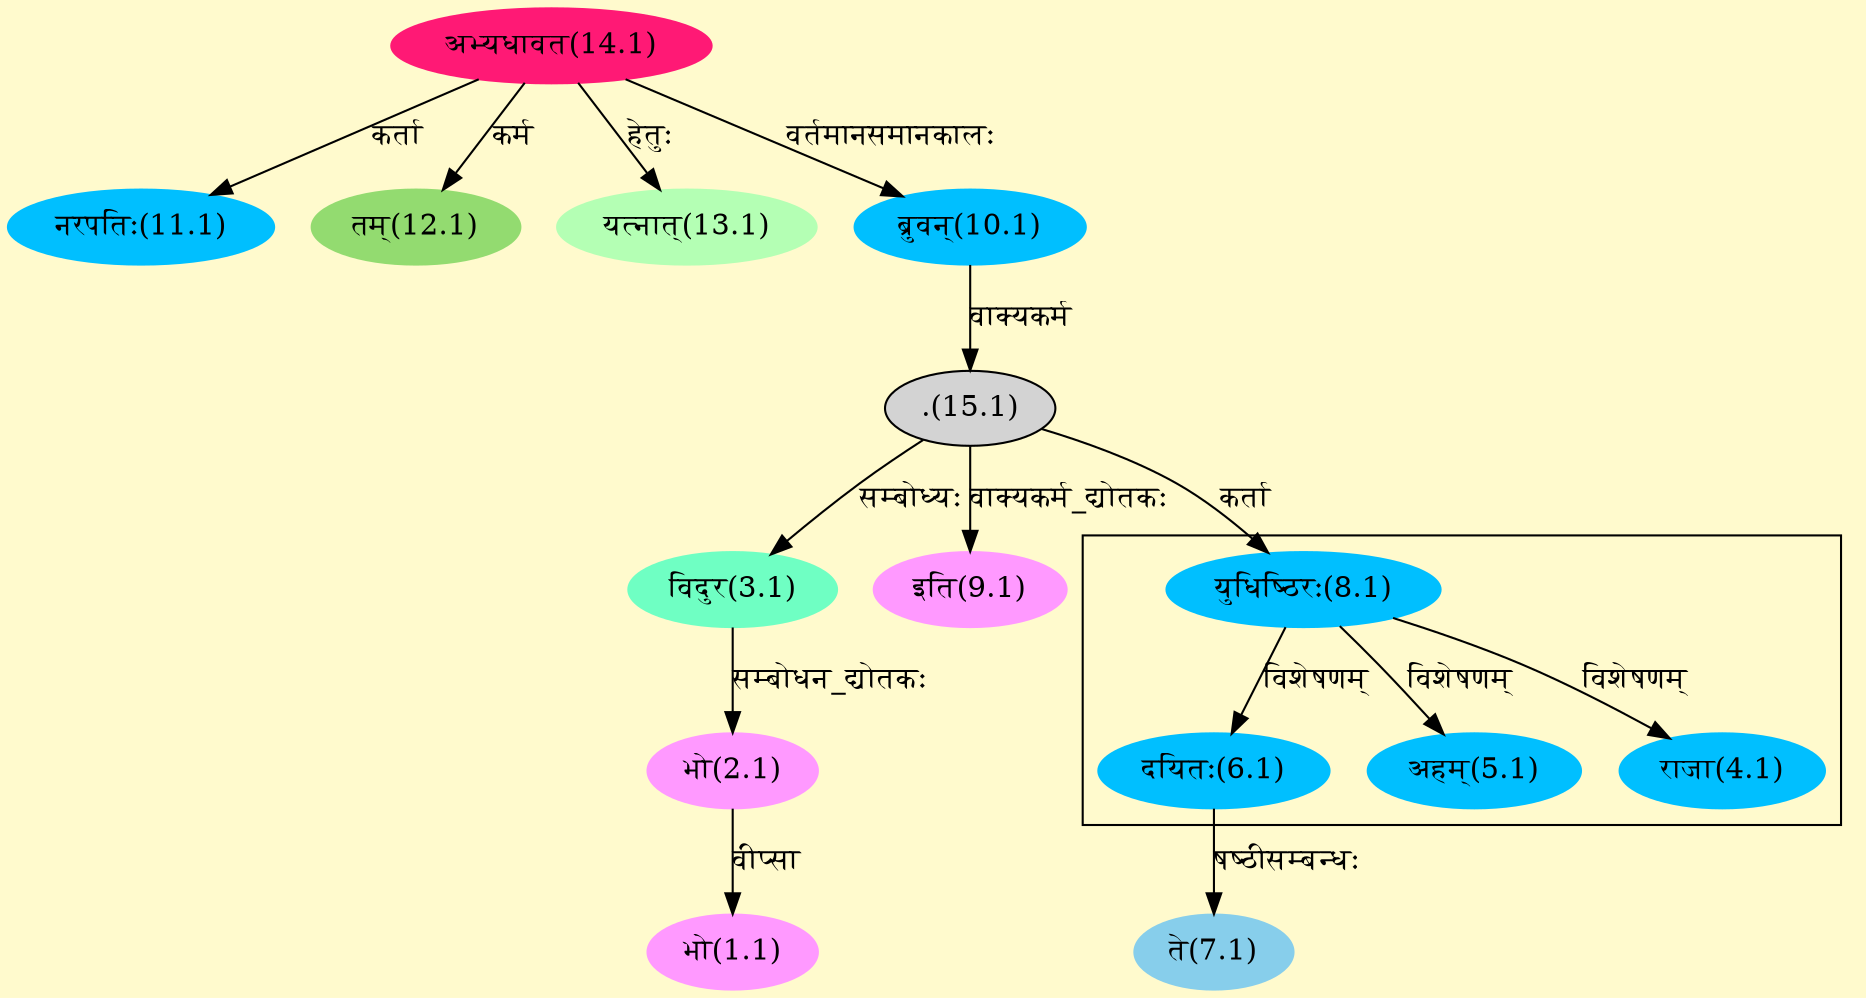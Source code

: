digraph G{
rankdir=BT;
 compound=true;
 bgcolor="lemonchiffon1";

subgraph cluster_1{
Node4_1 [style=filled, color="#00BFFF" label = "राजा(4.1)"]
Node8_1 [style=filled, color="#00BFFF" label = "युधिष्ठिरः(8.1)"]
Node5_1 [style=filled, color="#00BFFF" label = "अहम्(5.1)"]
Node6_1 [style=filled, color="#00BFFF" label = "दयितः(6.1)"]

}
Node1_1 [style=filled, color="#FF99FF" label = "भो(1.1)"]
Node2_1 [style=filled, color="#FF99FF" label = "भो(2.1)"]
Node3_1 [style=filled, color="#6FFFC3" label = "विदुर(3.1)"]
Node15_1 [style=filled, color="" label = ".(15.1)"]
Node7_1 [style=filled, color="#87CEEB" label = "ते(7.1)"]
Node6_1 [style=filled, color="#00BFFF" label = "दयितः(6.1)"]
Node8_1 [style=filled, color="#00BFFF" label = "युधिष्ठिरः(8.1)"]
Node9_1 [style=filled, color="#FF99FF" label = "इति(9.1)"]
Node10_1 [style=filled, color="#00BFFF" label = "ब्रुवन्(10.1)"]
Node14_1 [style=filled, color="#FF1975" label = "अभ्यधावत(14.1)"]
Node11_1 [style=filled, color="#00BFFF" label = "नरपतिः(11.1)"]
Node12_1 [style=filled, color="#93DB70" label = "तम्(12.1)"]
Node13_1 [style=filled, color="#B4FFB4" label = "यत्नात्(13.1)"]
/* Start of Relations section */

Node1_1 -> Node2_1 [  label="वीप्सा"  dir="back" ]
Node2_1 -> Node3_1 [  label="सम्बोधन_द्योतकः"  dir="back" ]
Node3_1 -> Node15_1 [  label="सम्बोध्यः"  dir="back" ]
Node4_1 -> Node8_1 [  label="विशेषणम्"  dir="back" ]
Node5_1 -> Node8_1 [  label="विशेषणम्"  dir="back" ]
Node6_1 -> Node8_1 [  label="विशेषणम्"  dir="back" ]
Node7_1 -> Node6_1 [  label="षष्ठीसम्बन्धः"  dir="back" ]
Node8_1 -> Node15_1 [  label="कर्ता"  dir="back" ]
Node9_1 -> Node15_1 [  label="वाक्यकर्म_द्योतकः"  dir="back" ]
Node10_1 -> Node14_1 [  label="वर्तमानसमानकालः"  dir="back" ]
Node11_1 -> Node14_1 [  label="कर्ता"  dir="back" ]
Node12_1 -> Node14_1 [  label="कर्म"  dir="back" ]
Node13_1 -> Node14_1 [  label="हेतुः"  dir="back" ]
Node15_1 -> Node10_1 [  label="वाक्यकर्म"  dir="back" ]
}
